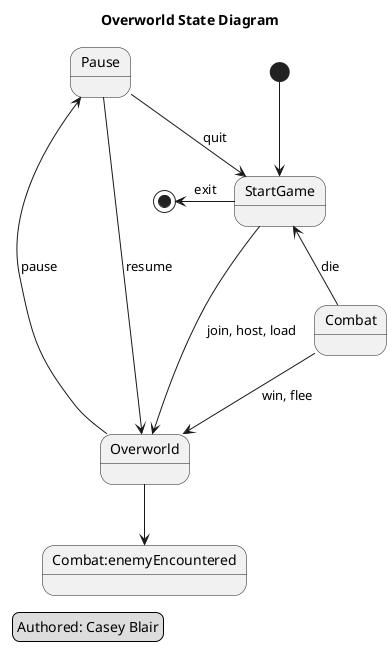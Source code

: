 @startuml

skinparam monochrome true
skinparam shadowing false

title Overworld State Diagram
legend left
	Authored: Casey Blair
end legend

[*]-->StartGame
StartGame-right->Overworld: join, host, load
Overworld-up->Pause: pause
Pause-->Overworld: resume
Pause-->StartGame: quit
Overworld-->Combat:enemyEncountered
Combat-->Overworld:win, flee
Combat-up->StartGame: die
StartGame-left->[*]:exit

@enduml
